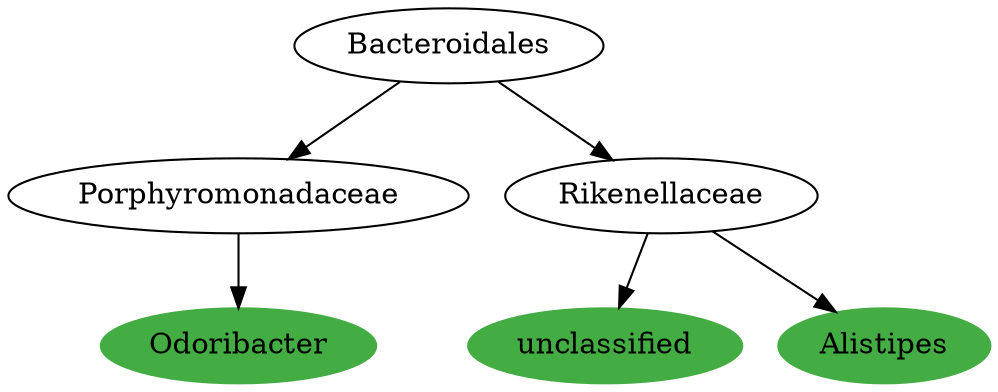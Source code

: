 digraph G { 
	PorphyromonadaceaeOdoribacter [label="Odoribacter", color="#43AC43", style=filled];
	BacteroidalesPorphyromonadaceae [label="Porphyromonadaceae"];
	PorphyromonadaceaeOdoribacter [label="Odoribacter"];
	BacteroidalesPorphyromonadaceae -> PorphyromonadaceaeOdoribacter;
	BacteroidiaBacteroidales [label="Bacteroidales"];
	BacteroidalesPorphyromonadaceae [label="Porphyromonadaceae"];
	BacteroidiaBacteroidales -> BacteroidalesPorphyromonadaceae;
	Rikenellaceaeunclassified [label="unclassified", color="#43AC43", style=filled];
	BacteroidalesRikenellaceae [label="Rikenellaceae"];
	Rikenellaceaeunclassified [label="unclassified"];
	BacteroidalesRikenellaceae -> Rikenellaceaeunclassified;
	BacteroidiaBacteroidales [label="Bacteroidales"];
	BacteroidalesRikenellaceae [label="Rikenellaceae"];
	BacteroidiaBacteroidales -> BacteroidalesRikenellaceae;
	RikenellaceaeAlistipes [label="Alistipes", color="#43AC43", style=filled];
	BacteroidalesRikenellaceae [label="Rikenellaceae"];
	RikenellaceaeAlistipes [label="Alistipes"];
	BacteroidalesRikenellaceae -> RikenellaceaeAlistipes;

 }